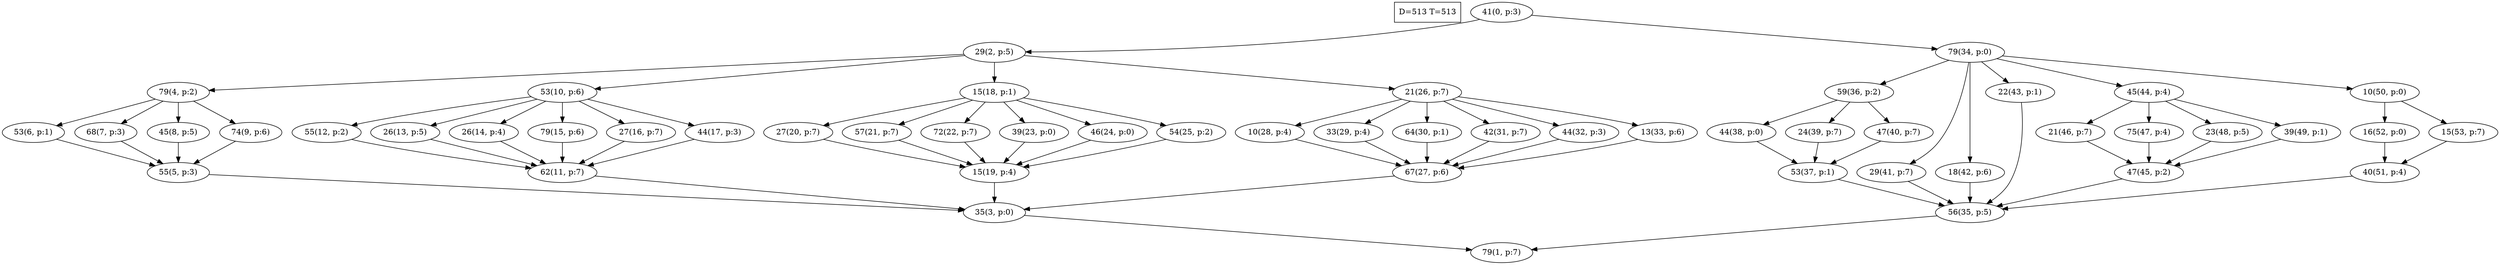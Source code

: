digraph Task {
i [shape=box, label="D=513 T=513"]; 
0 [label="41(0, p:3)"];
1 [label="79(1, p:7)"];
2 [label="29(2, p:5)"];
3 [label="35(3, p:0)"];
4 [label="79(4, p:2)"];
5 [label="55(5, p:3)"];
6 [label="53(6, p:1)"];
7 [label="68(7, p:3)"];
8 [label="45(8, p:5)"];
9 [label="74(9, p:6)"];
10 [label="53(10, p:6)"];
11 [label="62(11, p:7)"];
12 [label="55(12, p:2)"];
13 [label="26(13, p:5)"];
14 [label="26(14, p:4)"];
15 [label="79(15, p:6)"];
16 [label="27(16, p:7)"];
17 [label="44(17, p:3)"];
18 [label="15(18, p:1)"];
19 [label="15(19, p:4)"];
20 [label="27(20, p:7)"];
21 [label="57(21, p:7)"];
22 [label="72(22, p:7)"];
23 [label="39(23, p:0)"];
24 [label="46(24, p:0)"];
25 [label="54(25, p:2)"];
26 [label="21(26, p:7)"];
27 [label="67(27, p:6)"];
28 [label="10(28, p:4)"];
29 [label="33(29, p:4)"];
30 [label="64(30, p:1)"];
31 [label="42(31, p:7)"];
32 [label="44(32, p:3)"];
33 [label="13(33, p:6)"];
34 [label="79(34, p:0)"];
35 [label="56(35, p:5)"];
36 [label="59(36, p:2)"];
37 [label="53(37, p:1)"];
38 [label="44(38, p:0)"];
39 [label="24(39, p:7)"];
40 [label="47(40, p:7)"];
41 [label="29(41, p:7)"];
42 [label="18(42, p:6)"];
43 [label="22(43, p:1)"];
44 [label="45(44, p:4)"];
45 [label="47(45, p:2)"];
46 [label="21(46, p:7)"];
47 [label="75(47, p:4)"];
48 [label="23(48, p:5)"];
49 [label="39(49, p:1)"];
50 [label="10(50, p:0)"];
51 [label="40(51, p:4)"];
52 [label="16(52, p:0)"];
53 [label="15(53, p:7)"];
0 -> 2;
0 -> 34;
2 -> 4;
2 -> 10;
2 -> 18;
2 -> 26;
3 -> 1;
4 -> 6;
4 -> 7;
4 -> 8;
4 -> 9;
5 -> 3;
6 -> 5;
7 -> 5;
8 -> 5;
9 -> 5;
10 -> 12;
10 -> 13;
10 -> 14;
10 -> 15;
10 -> 16;
10 -> 17;
11 -> 3;
12 -> 11;
13 -> 11;
14 -> 11;
15 -> 11;
16 -> 11;
17 -> 11;
18 -> 20;
18 -> 21;
18 -> 22;
18 -> 23;
18 -> 24;
18 -> 25;
19 -> 3;
20 -> 19;
21 -> 19;
22 -> 19;
23 -> 19;
24 -> 19;
25 -> 19;
26 -> 28;
26 -> 29;
26 -> 30;
26 -> 31;
26 -> 32;
26 -> 33;
27 -> 3;
28 -> 27;
29 -> 27;
30 -> 27;
31 -> 27;
32 -> 27;
33 -> 27;
34 -> 36;
34 -> 41;
34 -> 42;
34 -> 43;
34 -> 44;
34 -> 50;
35 -> 1;
36 -> 38;
36 -> 39;
36 -> 40;
37 -> 35;
38 -> 37;
39 -> 37;
40 -> 37;
41 -> 35;
42 -> 35;
43 -> 35;
44 -> 46;
44 -> 47;
44 -> 48;
44 -> 49;
45 -> 35;
46 -> 45;
47 -> 45;
48 -> 45;
49 -> 45;
50 -> 52;
50 -> 53;
51 -> 35;
52 -> 51;
53 -> 51;
}